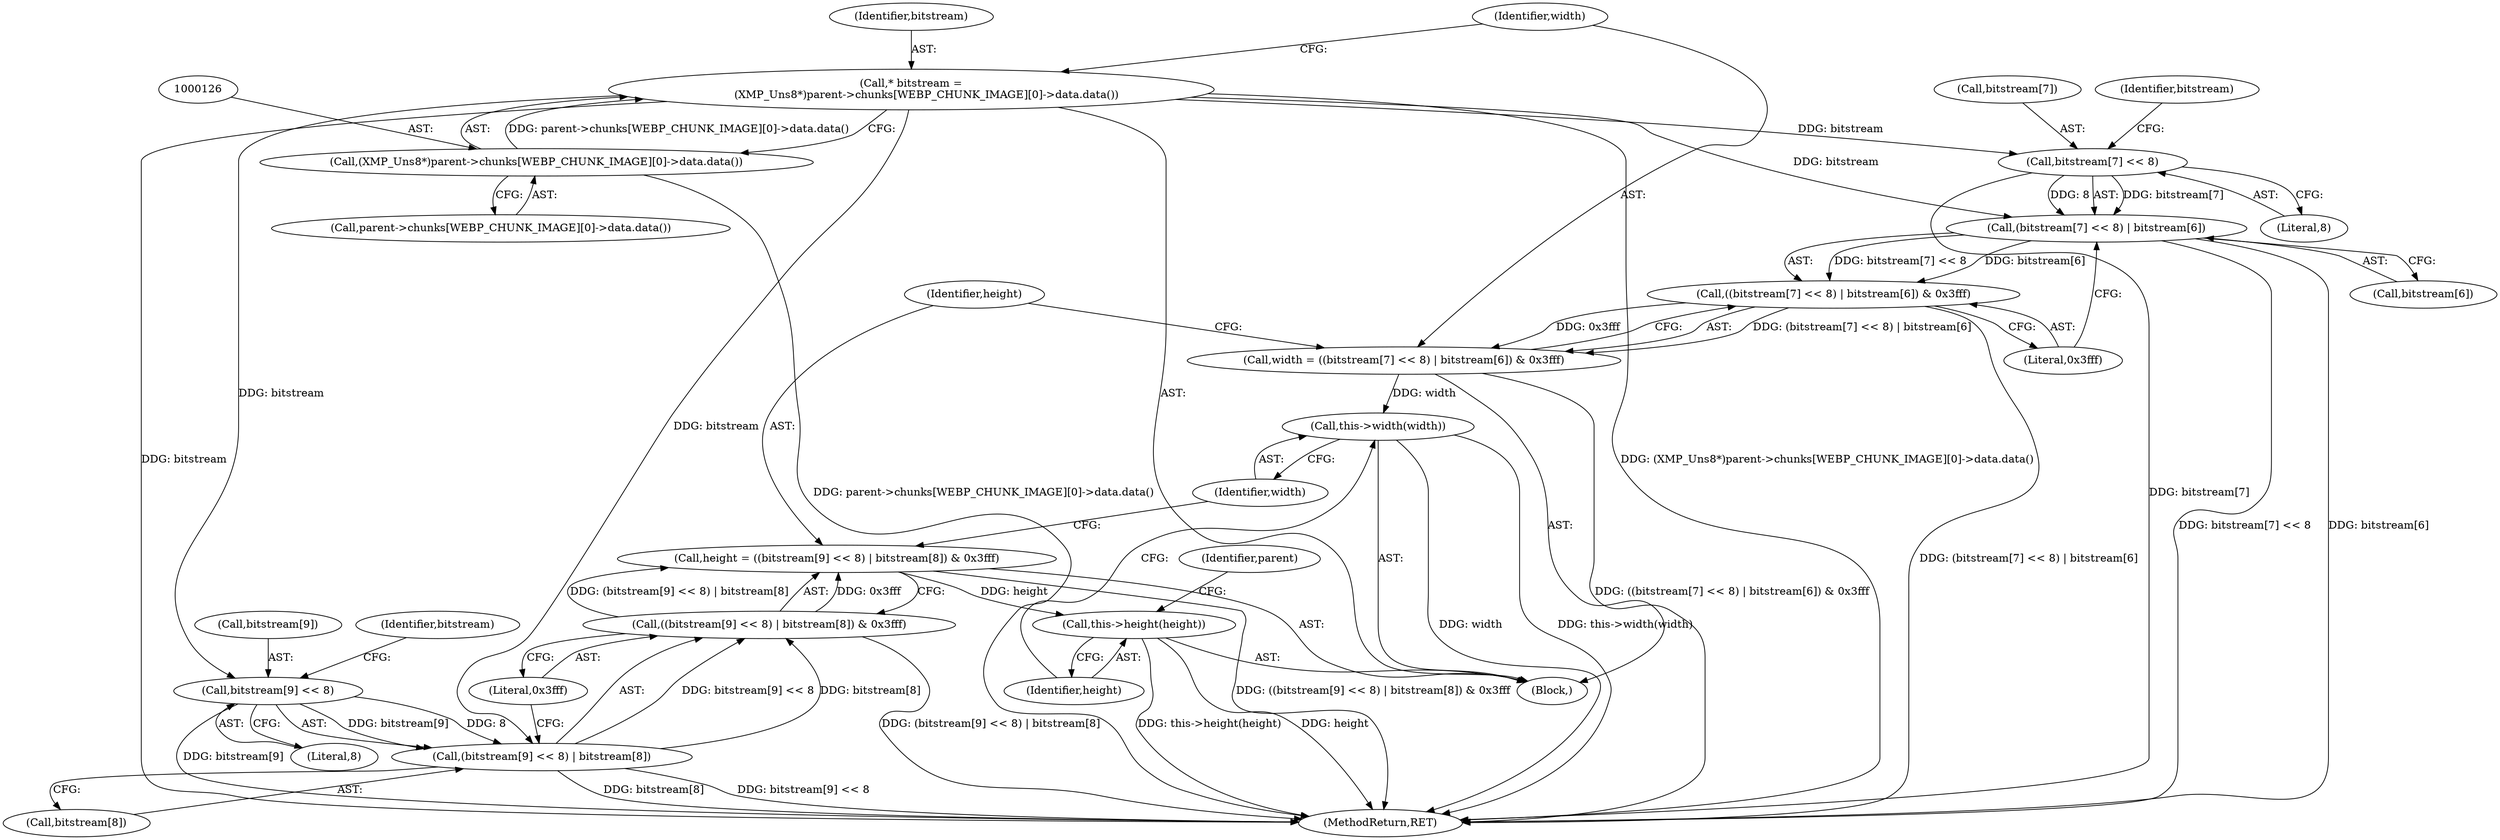 digraph "1_exempi_aabedb5e749dd59112a3fe1e8e08f2d934f56666@pointer" {
"1000123" [label="(Call,* bitstream =\n         (XMP_Uns8*)parent->chunks[WEBP_CHUNK_IMAGE][0]->data.data())"];
"1000125" [label="(Call,(XMP_Uns8*)parent->chunks[WEBP_CHUNK_IMAGE][0]->data.data())"];
"1000133" [label="(Call,bitstream[7] << 8)"];
"1000132" [label="(Call,(bitstream[7] << 8) | bitstream[6])"];
"1000131" [label="(Call,((bitstream[7] << 8) | bitstream[6]) & 0x3fff)"];
"1000129" [label="(Call,width = ((bitstream[7] << 8) | bitstream[6]) & 0x3fff)"];
"1000156" [label="(Call,this->width(width))"];
"1000147" [label="(Call,bitstream[9] << 8)"];
"1000146" [label="(Call,(bitstream[9] << 8) | bitstream[8])"];
"1000145" [label="(Call,((bitstream[9] << 8) | bitstream[8]) & 0x3fff)"];
"1000143" [label="(Call,height = ((bitstream[9] << 8) | bitstream[8]) & 0x3fff)"];
"1000158" [label="(Call,this->height(height))"];
"1000157" [label="(Identifier,width)"];
"1000138" [label="(Call,bitstream[6])"];
"1000129" [label="(Call,width = ((bitstream[7] << 8) | bitstream[6]) & 0x3fff)"];
"1000156" [label="(Call,this->width(width))"];
"1000146" [label="(Call,(bitstream[9] << 8) | bitstream[8])"];
"1000158" [label="(Call,this->height(height))"];
"1000127" [label="(Call,parent->chunks[WEBP_CHUNK_IMAGE][0]->data.data())"];
"1000132" [label="(Call,(bitstream[7] << 8) | bitstream[6])"];
"1000155" [label="(Literal,0x3fff)"];
"1000162" [label="(Identifier,parent)"];
"1000130" [label="(Identifier,width)"];
"1000148" [label="(Call,bitstream[9])"];
"1000125" [label="(Call,(XMP_Uns8*)parent->chunks[WEBP_CHUNK_IMAGE][0]->data.data())"];
"1000143" [label="(Call,height = ((bitstream[9] << 8) | bitstream[8]) & 0x3fff)"];
"1000134" [label="(Call,bitstream[7])"];
"1000159" [label="(Identifier,height)"];
"1000131" [label="(Call,((bitstream[7] << 8) | bitstream[6]) & 0x3fff)"];
"1000133" [label="(Call,bitstream[7] << 8)"];
"1000102" [label="(Block,)"];
"1000141" [label="(Literal,0x3fff)"];
"1000537" [label="(MethodReturn,RET)"];
"1000153" [label="(Identifier,bitstream)"];
"1000147" [label="(Call,bitstream[9] << 8)"];
"1000151" [label="(Literal,8)"];
"1000145" [label="(Call,((bitstream[9] << 8) | bitstream[8]) & 0x3fff)"];
"1000152" [label="(Call,bitstream[8])"];
"1000139" [label="(Identifier,bitstream)"];
"1000144" [label="(Identifier,height)"];
"1000137" [label="(Literal,8)"];
"1000123" [label="(Call,* bitstream =\n         (XMP_Uns8*)parent->chunks[WEBP_CHUNK_IMAGE][0]->data.data())"];
"1000124" [label="(Identifier,bitstream)"];
"1000123" -> "1000102"  [label="AST: "];
"1000123" -> "1000125"  [label="CFG: "];
"1000124" -> "1000123"  [label="AST: "];
"1000125" -> "1000123"  [label="AST: "];
"1000130" -> "1000123"  [label="CFG: "];
"1000123" -> "1000537"  [label="DDG: (XMP_Uns8*)parent->chunks[WEBP_CHUNK_IMAGE][0]->data.data()"];
"1000123" -> "1000537"  [label="DDG: bitstream"];
"1000125" -> "1000123"  [label="DDG: parent->chunks[WEBP_CHUNK_IMAGE][0]->data.data()"];
"1000123" -> "1000133"  [label="DDG: bitstream"];
"1000123" -> "1000132"  [label="DDG: bitstream"];
"1000123" -> "1000147"  [label="DDG: bitstream"];
"1000123" -> "1000146"  [label="DDG: bitstream"];
"1000125" -> "1000127"  [label="CFG: "];
"1000126" -> "1000125"  [label="AST: "];
"1000127" -> "1000125"  [label="AST: "];
"1000125" -> "1000537"  [label="DDG: parent->chunks[WEBP_CHUNK_IMAGE][0]->data.data()"];
"1000133" -> "1000132"  [label="AST: "];
"1000133" -> "1000137"  [label="CFG: "];
"1000134" -> "1000133"  [label="AST: "];
"1000137" -> "1000133"  [label="AST: "];
"1000139" -> "1000133"  [label="CFG: "];
"1000133" -> "1000537"  [label="DDG: bitstream[7]"];
"1000133" -> "1000132"  [label="DDG: bitstream[7]"];
"1000133" -> "1000132"  [label="DDG: 8"];
"1000132" -> "1000131"  [label="AST: "];
"1000132" -> "1000138"  [label="CFG: "];
"1000138" -> "1000132"  [label="AST: "];
"1000141" -> "1000132"  [label="CFG: "];
"1000132" -> "1000537"  [label="DDG: bitstream[7] << 8"];
"1000132" -> "1000537"  [label="DDG: bitstream[6]"];
"1000132" -> "1000131"  [label="DDG: bitstream[7] << 8"];
"1000132" -> "1000131"  [label="DDG: bitstream[6]"];
"1000131" -> "1000129"  [label="AST: "];
"1000131" -> "1000141"  [label="CFG: "];
"1000141" -> "1000131"  [label="AST: "];
"1000129" -> "1000131"  [label="CFG: "];
"1000131" -> "1000537"  [label="DDG: (bitstream[7] << 8) | bitstream[6]"];
"1000131" -> "1000129"  [label="DDG: (bitstream[7] << 8) | bitstream[6]"];
"1000131" -> "1000129"  [label="DDG: 0x3fff"];
"1000129" -> "1000102"  [label="AST: "];
"1000130" -> "1000129"  [label="AST: "];
"1000144" -> "1000129"  [label="CFG: "];
"1000129" -> "1000537"  [label="DDG: ((bitstream[7] << 8) | bitstream[6]) & 0x3fff"];
"1000129" -> "1000156"  [label="DDG: width"];
"1000156" -> "1000102"  [label="AST: "];
"1000156" -> "1000157"  [label="CFG: "];
"1000157" -> "1000156"  [label="AST: "];
"1000159" -> "1000156"  [label="CFG: "];
"1000156" -> "1000537"  [label="DDG: width"];
"1000156" -> "1000537"  [label="DDG: this->width(width)"];
"1000147" -> "1000146"  [label="AST: "];
"1000147" -> "1000151"  [label="CFG: "];
"1000148" -> "1000147"  [label="AST: "];
"1000151" -> "1000147"  [label="AST: "];
"1000153" -> "1000147"  [label="CFG: "];
"1000147" -> "1000537"  [label="DDG: bitstream[9]"];
"1000147" -> "1000146"  [label="DDG: bitstream[9]"];
"1000147" -> "1000146"  [label="DDG: 8"];
"1000146" -> "1000145"  [label="AST: "];
"1000146" -> "1000152"  [label="CFG: "];
"1000152" -> "1000146"  [label="AST: "];
"1000155" -> "1000146"  [label="CFG: "];
"1000146" -> "1000537"  [label="DDG: bitstream[8]"];
"1000146" -> "1000537"  [label="DDG: bitstream[9] << 8"];
"1000146" -> "1000145"  [label="DDG: bitstream[9] << 8"];
"1000146" -> "1000145"  [label="DDG: bitstream[8]"];
"1000145" -> "1000143"  [label="AST: "];
"1000145" -> "1000155"  [label="CFG: "];
"1000155" -> "1000145"  [label="AST: "];
"1000143" -> "1000145"  [label="CFG: "];
"1000145" -> "1000537"  [label="DDG: (bitstream[9] << 8) | bitstream[8]"];
"1000145" -> "1000143"  [label="DDG: (bitstream[9] << 8) | bitstream[8]"];
"1000145" -> "1000143"  [label="DDG: 0x3fff"];
"1000143" -> "1000102"  [label="AST: "];
"1000144" -> "1000143"  [label="AST: "];
"1000157" -> "1000143"  [label="CFG: "];
"1000143" -> "1000537"  [label="DDG: ((bitstream[9] << 8) | bitstream[8]) & 0x3fff"];
"1000143" -> "1000158"  [label="DDG: height"];
"1000158" -> "1000102"  [label="AST: "];
"1000158" -> "1000159"  [label="CFG: "];
"1000159" -> "1000158"  [label="AST: "];
"1000162" -> "1000158"  [label="CFG: "];
"1000158" -> "1000537"  [label="DDG: height"];
"1000158" -> "1000537"  [label="DDG: this->height(height)"];
}
